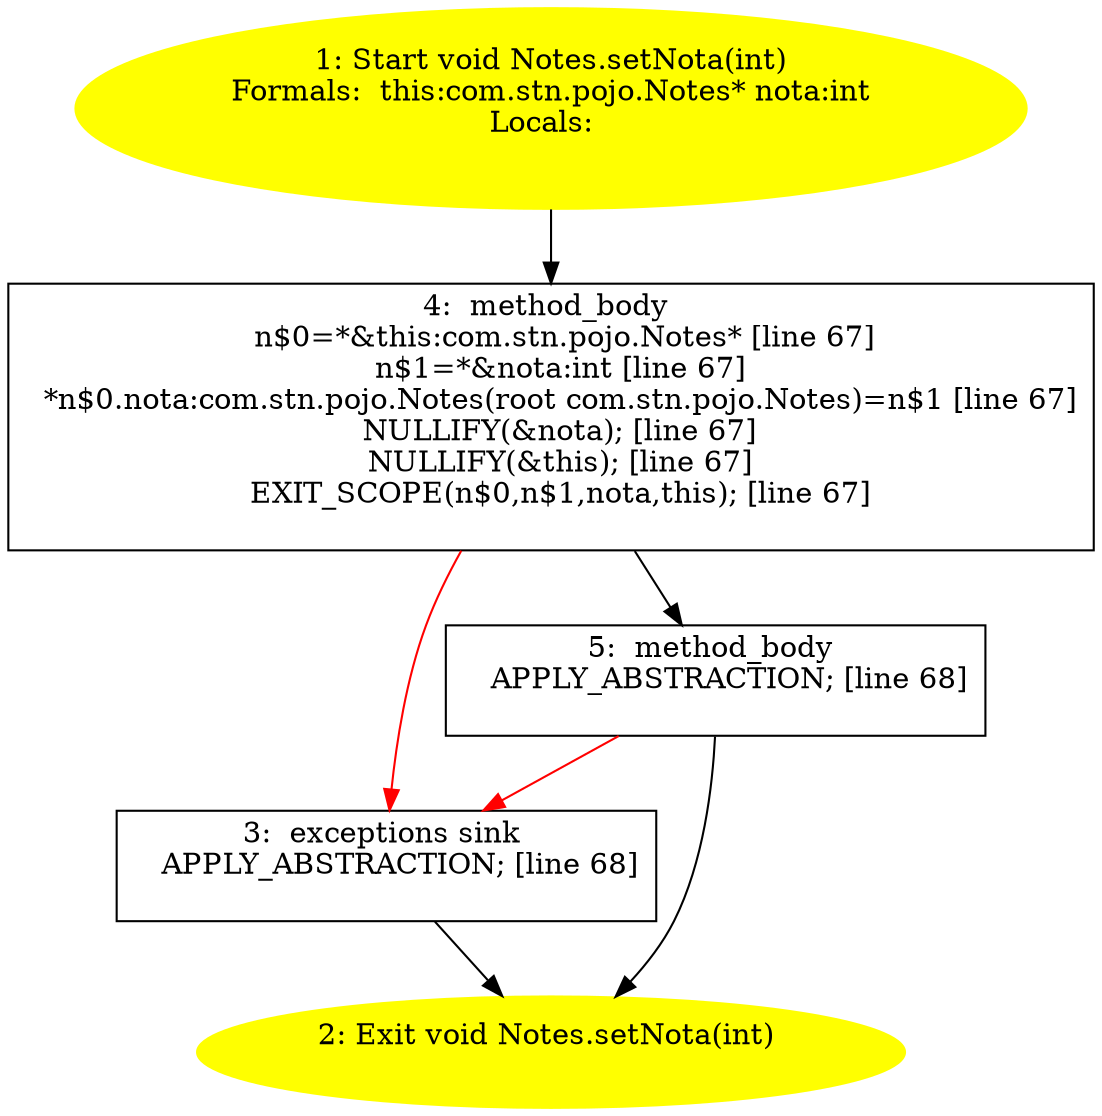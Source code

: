 /* @generated */
digraph cfg {
"com.stn.pojo.Notes.setNota(int):void.8d56f3efc3aa15ad66e1bcc2db3e4553_1" [label="1: Start void Notes.setNota(int)\nFormals:  this:com.stn.pojo.Notes* nota:int\nLocals:  \n  " color=yellow style=filled]
	

	 "com.stn.pojo.Notes.setNota(int):void.8d56f3efc3aa15ad66e1bcc2db3e4553_1" -> "com.stn.pojo.Notes.setNota(int):void.8d56f3efc3aa15ad66e1bcc2db3e4553_4" ;
"com.stn.pojo.Notes.setNota(int):void.8d56f3efc3aa15ad66e1bcc2db3e4553_2" [label="2: Exit void Notes.setNota(int) \n  " color=yellow style=filled]
	

"com.stn.pojo.Notes.setNota(int):void.8d56f3efc3aa15ad66e1bcc2db3e4553_3" [label="3:  exceptions sink \n   APPLY_ABSTRACTION; [line 68]\n " shape="box"]
	

	 "com.stn.pojo.Notes.setNota(int):void.8d56f3efc3aa15ad66e1bcc2db3e4553_3" -> "com.stn.pojo.Notes.setNota(int):void.8d56f3efc3aa15ad66e1bcc2db3e4553_2" ;
"com.stn.pojo.Notes.setNota(int):void.8d56f3efc3aa15ad66e1bcc2db3e4553_4" [label="4:  method_body \n   n$0=*&this:com.stn.pojo.Notes* [line 67]\n  n$1=*&nota:int [line 67]\n  *n$0.nota:com.stn.pojo.Notes(root com.stn.pojo.Notes)=n$1 [line 67]\n  NULLIFY(&nota); [line 67]\n  NULLIFY(&this); [line 67]\n  EXIT_SCOPE(n$0,n$1,nota,this); [line 67]\n " shape="box"]
	

	 "com.stn.pojo.Notes.setNota(int):void.8d56f3efc3aa15ad66e1bcc2db3e4553_4" -> "com.stn.pojo.Notes.setNota(int):void.8d56f3efc3aa15ad66e1bcc2db3e4553_5" ;
	 "com.stn.pojo.Notes.setNota(int):void.8d56f3efc3aa15ad66e1bcc2db3e4553_4" -> "com.stn.pojo.Notes.setNota(int):void.8d56f3efc3aa15ad66e1bcc2db3e4553_3" [color="red" ];
"com.stn.pojo.Notes.setNota(int):void.8d56f3efc3aa15ad66e1bcc2db3e4553_5" [label="5:  method_body \n   APPLY_ABSTRACTION; [line 68]\n " shape="box"]
	

	 "com.stn.pojo.Notes.setNota(int):void.8d56f3efc3aa15ad66e1bcc2db3e4553_5" -> "com.stn.pojo.Notes.setNota(int):void.8d56f3efc3aa15ad66e1bcc2db3e4553_2" ;
	 "com.stn.pojo.Notes.setNota(int):void.8d56f3efc3aa15ad66e1bcc2db3e4553_5" -> "com.stn.pojo.Notes.setNota(int):void.8d56f3efc3aa15ad66e1bcc2db3e4553_3" [color="red" ];
}
